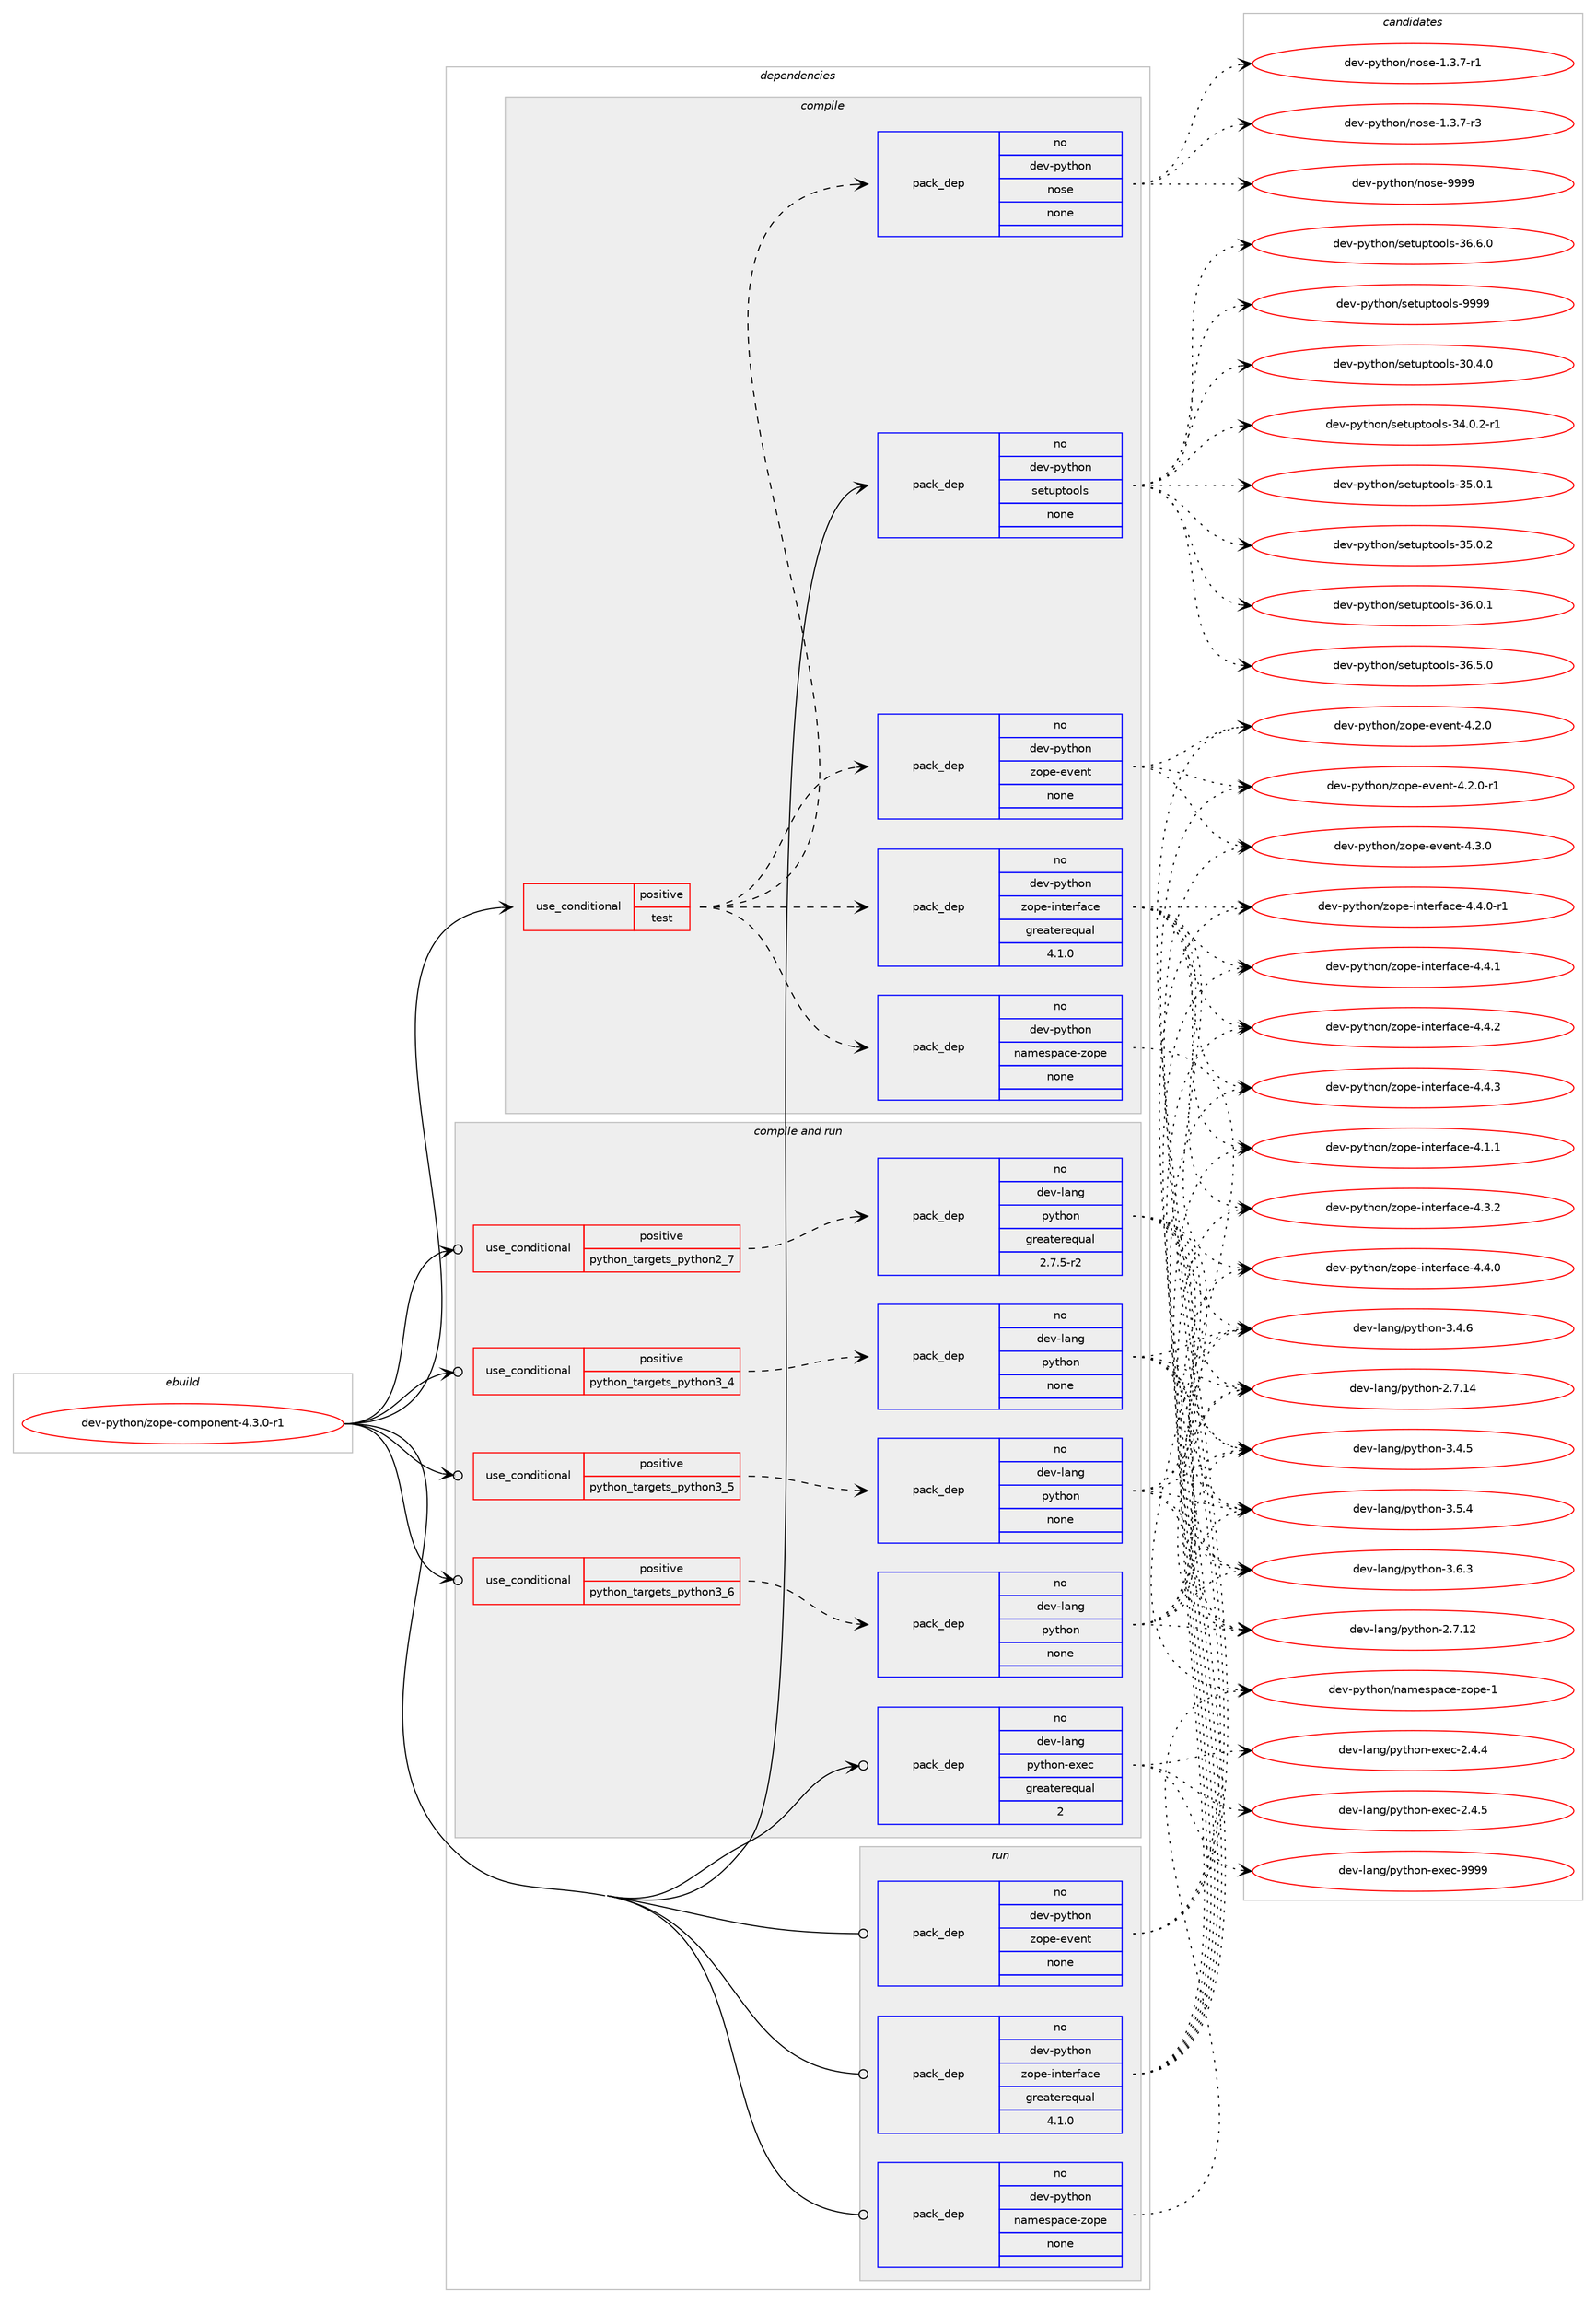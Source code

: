 digraph prolog {

# *************
# Graph options
# *************

newrank=true;
concentrate=true;
compound=true;
graph [rankdir=LR,fontname=Helvetica,fontsize=10,ranksep=1.5];#, ranksep=2.5, nodesep=0.2];
edge  [arrowhead=vee];
node  [fontname=Helvetica,fontsize=10];

# **********
# The ebuild
# **********

subgraph cluster_leftcol {
color=gray;
rank=same;
label=<<i>ebuild</i>>;
id [label="dev-python/zope-component-4.3.0-r1", color=red, width=4, href="../dev-python/zope-component-4.3.0-r1.svg"];
}

# ****************
# The dependencies
# ****************

subgraph cluster_midcol {
color=gray;
label=<<i>dependencies</i>>;
subgraph cluster_compile {
fillcolor="#eeeeee";
style=filled;
label=<<i>compile</i>>;
subgraph cond44100 {
dependency194812 [label=<<TABLE BORDER="0" CELLBORDER="1" CELLSPACING="0" CELLPADDING="4"><TR><TD ROWSPAN="3" CELLPADDING="10">use_conditional</TD></TR><TR><TD>positive</TD></TR><TR><TD>test</TD></TR></TABLE>>, shape=none, color=red];
subgraph pack146747 {
dependency194813 [label=<<TABLE BORDER="0" CELLBORDER="1" CELLSPACING="0" CELLPADDING="4" WIDTH="220"><TR><TD ROWSPAN="6" CELLPADDING="30">pack_dep</TD></TR><TR><TD WIDTH="110">no</TD></TR><TR><TD>dev-python</TD></TR><TR><TD>namespace-zope</TD></TR><TR><TD>none</TD></TR><TR><TD></TD></TR></TABLE>>, shape=none, color=blue];
}
dependency194812:e -> dependency194813:w [weight=20,style="dashed",arrowhead="vee"];
subgraph pack146748 {
dependency194814 [label=<<TABLE BORDER="0" CELLBORDER="1" CELLSPACING="0" CELLPADDING="4" WIDTH="220"><TR><TD ROWSPAN="6" CELLPADDING="30">pack_dep</TD></TR><TR><TD WIDTH="110">no</TD></TR><TR><TD>dev-python</TD></TR><TR><TD>zope-event</TD></TR><TR><TD>none</TD></TR><TR><TD></TD></TR></TABLE>>, shape=none, color=blue];
}
dependency194812:e -> dependency194814:w [weight=20,style="dashed",arrowhead="vee"];
subgraph pack146749 {
dependency194815 [label=<<TABLE BORDER="0" CELLBORDER="1" CELLSPACING="0" CELLPADDING="4" WIDTH="220"><TR><TD ROWSPAN="6" CELLPADDING="30">pack_dep</TD></TR><TR><TD WIDTH="110">no</TD></TR><TR><TD>dev-python</TD></TR><TR><TD>zope-interface</TD></TR><TR><TD>greaterequal</TD></TR><TR><TD>4.1.0</TD></TR></TABLE>>, shape=none, color=blue];
}
dependency194812:e -> dependency194815:w [weight=20,style="dashed",arrowhead="vee"];
subgraph pack146750 {
dependency194816 [label=<<TABLE BORDER="0" CELLBORDER="1" CELLSPACING="0" CELLPADDING="4" WIDTH="220"><TR><TD ROWSPAN="6" CELLPADDING="30">pack_dep</TD></TR><TR><TD WIDTH="110">no</TD></TR><TR><TD>dev-python</TD></TR><TR><TD>nose</TD></TR><TR><TD>none</TD></TR><TR><TD></TD></TR></TABLE>>, shape=none, color=blue];
}
dependency194812:e -> dependency194816:w [weight=20,style="dashed",arrowhead="vee"];
}
id:e -> dependency194812:w [weight=20,style="solid",arrowhead="vee"];
subgraph pack146751 {
dependency194817 [label=<<TABLE BORDER="0" CELLBORDER="1" CELLSPACING="0" CELLPADDING="4" WIDTH="220"><TR><TD ROWSPAN="6" CELLPADDING="30">pack_dep</TD></TR><TR><TD WIDTH="110">no</TD></TR><TR><TD>dev-python</TD></TR><TR><TD>setuptools</TD></TR><TR><TD>none</TD></TR><TR><TD></TD></TR></TABLE>>, shape=none, color=blue];
}
id:e -> dependency194817:w [weight=20,style="solid",arrowhead="vee"];
}
subgraph cluster_compileandrun {
fillcolor="#eeeeee";
style=filled;
label=<<i>compile and run</i>>;
subgraph cond44101 {
dependency194818 [label=<<TABLE BORDER="0" CELLBORDER="1" CELLSPACING="0" CELLPADDING="4"><TR><TD ROWSPAN="3" CELLPADDING="10">use_conditional</TD></TR><TR><TD>positive</TD></TR><TR><TD>python_targets_python2_7</TD></TR></TABLE>>, shape=none, color=red];
subgraph pack146752 {
dependency194819 [label=<<TABLE BORDER="0" CELLBORDER="1" CELLSPACING="0" CELLPADDING="4" WIDTH="220"><TR><TD ROWSPAN="6" CELLPADDING="30">pack_dep</TD></TR><TR><TD WIDTH="110">no</TD></TR><TR><TD>dev-lang</TD></TR><TR><TD>python</TD></TR><TR><TD>greaterequal</TD></TR><TR><TD>2.7.5-r2</TD></TR></TABLE>>, shape=none, color=blue];
}
dependency194818:e -> dependency194819:w [weight=20,style="dashed",arrowhead="vee"];
}
id:e -> dependency194818:w [weight=20,style="solid",arrowhead="odotvee"];
subgraph cond44102 {
dependency194820 [label=<<TABLE BORDER="0" CELLBORDER="1" CELLSPACING="0" CELLPADDING="4"><TR><TD ROWSPAN="3" CELLPADDING="10">use_conditional</TD></TR><TR><TD>positive</TD></TR><TR><TD>python_targets_python3_4</TD></TR></TABLE>>, shape=none, color=red];
subgraph pack146753 {
dependency194821 [label=<<TABLE BORDER="0" CELLBORDER="1" CELLSPACING="0" CELLPADDING="4" WIDTH="220"><TR><TD ROWSPAN="6" CELLPADDING="30">pack_dep</TD></TR><TR><TD WIDTH="110">no</TD></TR><TR><TD>dev-lang</TD></TR><TR><TD>python</TD></TR><TR><TD>none</TD></TR><TR><TD></TD></TR></TABLE>>, shape=none, color=blue];
}
dependency194820:e -> dependency194821:w [weight=20,style="dashed",arrowhead="vee"];
}
id:e -> dependency194820:w [weight=20,style="solid",arrowhead="odotvee"];
subgraph cond44103 {
dependency194822 [label=<<TABLE BORDER="0" CELLBORDER="1" CELLSPACING="0" CELLPADDING="4"><TR><TD ROWSPAN="3" CELLPADDING="10">use_conditional</TD></TR><TR><TD>positive</TD></TR><TR><TD>python_targets_python3_5</TD></TR></TABLE>>, shape=none, color=red];
subgraph pack146754 {
dependency194823 [label=<<TABLE BORDER="0" CELLBORDER="1" CELLSPACING="0" CELLPADDING="4" WIDTH="220"><TR><TD ROWSPAN="6" CELLPADDING="30">pack_dep</TD></TR><TR><TD WIDTH="110">no</TD></TR><TR><TD>dev-lang</TD></TR><TR><TD>python</TD></TR><TR><TD>none</TD></TR><TR><TD></TD></TR></TABLE>>, shape=none, color=blue];
}
dependency194822:e -> dependency194823:w [weight=20,style="dashed",arrowhead="vee"];
}
id:e -> dependency194822:w [weight=20,style="solid",arrowhead="odotvee"];
subgraph cond44104 {
dependency194824 [label=<<TABLE BORDER="0" CELLBORDER="1" CELLSPACING="0" CELLPADDING="4"><TR><TD ROWSPAN="3" CELLPADDING="10">use_conditional</TD></TR><TR><TD>positive</TD></TR><TR><TD>python_targets_python3_6</TD></TR></TABLE>>, shape=none, color=red];
subgraph pack146755 {
dependency194825 [label=<<TABLE BORDER="0" CELLBORDER="1" CELLSPACING="0" CELLPADDING="4" WIDTH="220"><TR><TD ROWSPAN="6" CELLPADDING="30">pack_dep</TD></TR><TR><TD WIDTH="110">no</TD></TR><TR><TD>dev-lang</TD></TR><TR><TD>python</TD></TR><TR><TD>none</TD></TR><TR><TD></TD></TR></TABLE>>, shape=none, color=blue];
}
dependency194824:e -> dependency194825:w [weight=20,style="dashed",arrowhead="vee"];
}
id:e -> dependency194824:w [weight=20,style="solid",arrowhead="odotvee"];
subgraph pack146756 {
dependency194826 [label=<<TABLE BORDER="0" CELLBORDER="1" CELLSPACING="0" CELLPADDING="4" WIDTH="220"><TR><TD ROWSPAN="6" CELLPADDING="30">pack_dep</TD></TR><TR><TD WIDTH="110">no</TD></TR><TR><TD>dev-lang</TD></TR><TR><TD>python-exec</TD></TR><TR><TD>greaterequal</TD></TR><TR><TD>2</TD></TR></TABLE>>, shape=none, color=blue];
}
id:e -> dependency194826:w [weight=20,style="solid",arrowhead="odotvee"];
}
subgraph cluster_run {
fillcolor="#eeeeee";
style=filled;
label=<<i>run</i>>;
subgraph pack146757 {
dependency194827 [label=<<TABLE BORDER="0" CELLBORDER="1" CELLSPACING="0" CELLPADDING="4" WIDTH="220"><TR><TD ROWSPAN="6" CELLPADDING="30">pack_dep</TD></TR><TR><TD WIDTH="110">no</TD></TR><TR><TD>dev-python</TD></TR><TR><TD>namespace-zope</TD></TR><TR><TD>none</TD></TR><TR><TD></TD></TR></TABLE>>, shape=none, color=blue];
}
id:e -> dependency194827:w [weight=20,style="solid",arrowhead="odot"];
subgraph pack146758 {
dependency194828 [label=<<TABLE BORDER="0" CELLBORDER="1" CELLSPACING="0" CELLPADDING="4" WIDTH="220"><TR><TD ROWSPAN="6" CELLPADDING="30">pack_dep</TD></TR><TR><TD WIDTH="110">no</TD></TR><TR><TD>dev-python</TD></TR><TR><TD>zope-event</TD></TR><TR><TD>none</TD></TR><TR><TD></TD></TR></TABLE>>, shape=none, color=blue];
}
id:e -> dependency194828:w [weight=20,style="solid",arrowhead="odot"];
subgraph pack146759 {
dependency194829 [label=<<TABLE BORDER="0" CELLBORDER="1" CELLSPACING="0" CELLPADDING="4" WIDTH="220"><TR><TD ROWSPAN="6" CELLPADDING="30">pack_dep</TD></TR><TR><TD WIDTH="110">no</TD></TR><TR><TD>dev-python</TD></TR><TR><TD>zope-interface</TD></TR><TR><TD>greaterequal</TD></TR><TR><TD>4.1.0</TD></TR></TABLE>>, shape=none, color=blue];
}
id:e -> dependency194829:w [weight=20,style="solid",arrowhead="odot"];
}
}

# **************
# The candidates
# **************

subgraph cluster_choices {
rank=same;
color=gray;
label=<<i>candidates</i>>;

subgraph choice146747 {
color=black;
nodesep=1;
choice1001011184511212111610411111047110971091011151129799101451221111121014549 [label="dev-python/namespace-zope-1", color=red, width=4,href="../dev-python/namespace-zope-1.svg"];
dependency194813:e -> choice1001011184511212111610411111047110971091011151129799101451221111121014549:w [style=dotted,weight="100"];
}
subgraph choice146748 {
color=black;
nodesep=1;
choice100101118451121211161041111104712211111210145101118101110116455246504648 [label="dev-python/zope-event-4.2.0", color=red, width=4,href="../dev-python/zope-event-4.2.0.svg"];
choice1001011184511212111610411111047122111112101451011181011101164552465046484511449 [label="dev-python/zope-event-4.2.0-r1", color=red, width=4,href="../dev-python/zope-event-4.2.0-r1.svg"];
choice100101118451121211161041111104712211111210145101118101110116455246514648 [label="dev-python/zope-event-4.3.0", color=red, width=4,href="../dev-python/zope-event-4.3.0.svg"];
dependency194814:e -> choice100101118451121211161041111104712211111210145101118101110116455246504648:w [style=dotted,weight="100"];
dependency194814:e -> choice1001011184511212111610411111047122111112101451011181011101164552465046484511449:w [style=dotted,weight="100"];
dependency194814:e -> choice100101118451121211161041111104712211111210145101118101110116455246514648:w [style=dotted,weight="100"];
}
subgraph choice146749 {
color=black;
nodesep=1;
choice1001011184511212111610411111047122111112101451051101161011141029799101455246494649 [label="dev-python/zope-interface-4.1.1", color=red, width=4,href="../dev-python/zope-interface-4.1.1.svg"];
choice1001011184511212111610411111047122111112101451051101161011141029799101455246514650 [label="dev-python/zope-interface-4.3.2", color=red, width=4,href="../dev-python/zope-interface-4.3.2.svg"];
choice1001011184511212111610411111047122111112101451051101161011141029799101455246524648 [label="dev-python/zope-interface-4.4.0", color=red, width=4,href="../dev-python/zope-interface-4.4.0.svg"];
choice10010111845112121116104111110471221111121014510511011610111410297991014552465246484511449 [label="dev-python/zope-interface-4.4.0-r1", color=red, width=4,href="../dev-python/zope-interface-4.4.0-r1.svg"];
choice1001011184511212111610411111047122111112101451051101161011141029799101455246524649 [label="dev-python/zope-interface-4.4.1", color=red, width=4,href="../dev-python/zope-interface-4.4.1.svg"];
choice1001011184511212111610411111047122111112101451051101161011141029799101455246524650 [label="dev-python/zope-interface-4.4.2", color=red, width=4,href="../dev-python/zope-interface-4.4.2.svg"];
choice1001011184511212111610411111047122111112101451051101161011141029799101455246524651 [label="dev-python/zope-interface-4.4.3", color=red, width=4,href="../dev-python/zope-interface-4.4.3.svg"];
dependency194815:e -> choice1001011184511212111610411111047122111112101451051101161011141029799101455246494649:w [style=dotted,weight="100"];
dependency194815:e -> choice1001011184511212111610411111047122111112101451051101161011141029799101455246514650:w [style=dotted,weight="100"];
dependency194815:e -> choice1001011184511212111610411111047122111112101451051101161011141029799101455246524648:w [style=dotted,weight="100"];
dependency194815:e -> choice10010111845112121116104111110471221111121014510511011610111410297991014552465246484511449:w [style=dotted,weight="100"];
dependency194815:e -> choice1001011184511212111610411111047122111112101451051101161011141029799101455246524649:w [style=dotted,weight="100"];
dependency194815:e -> choice1001011184511212111610411111047122111112101451051101161011141029799101455246524650:w [style=dotted,weight="100"];
dependency194815:e -> choice1001011184511212111610411111047122111112101451051101161011141029799101455246524651:w [style=dotted,weight="100"];
}
subgraph choice146750 {
color=black;
nodesep=1;
choice10010111845112121116104111110471101111151014549465146554511449 [label="dev-python/nose-1.3.7-r1", color=red, width=4,href="../dev-python/nose-1.3.7-r1.svg"];
choice10010111845112121116104111110471101111151014549465146554511451 [label="dev-python/nose-1.3.7-r3", color=red, width=4,href="../dev-python/nose-1.3.7-r3.svg"];
choice10010111845112121116104111110471101111151014557575757 [label="dev-python/nose-9999", color=red, width=4,href="../dev-python/nose-9999.svg"];
dependency194816:e -> choice10010111845112121116104111110471101111151014549465146554511449:w [style=dotted,weight="100"];
dependency194816:e -> choice10010111845112121116104111110471101111151014549465146554511451:w [style=dotted,weight="100"];
dependency194816:e -> choice10010111845112121116104111110471101111151014557575757:w [style=dotted,weight="100"];
}
subgraph choice146751 {
color=black;
nodesep=1;
choice100101118451121211161041111104711510111611711211611111110811545514846524648 [label="dev-python/setuptools-30.4.0", color=red, width=4,href="../dev-python/setuptools-30.4.0.svg"];
choice1001011184511212111610411111047115101116117112116111111108115455152464846504511449 [label="dev-python/setuptools-34.0.2-r1", color=red, width=4,href="../dev-python/setuptools-34.0.2-r1.svg"];
choice100101118451121211161041111104711510111611711211611111110811545515346484649 [label="dev-python/setuptools-35.0.1", color=red, width=4,href="../dev-python/setuptools-35.0.1.svg"];
choice100101118451121211161041111104711510111611711211611111110811545515346484650 [label="dev-python/setuptools-35.0.2", color=red, width=4,href="../dev-python/setuptools-35.0.2.svg"];
choice100101118451121211161041111104711510111611711211611111110811545515446484649 [label="dev-python/setuptools-36.0.1", color=red, width=4,href="../dev-python/setuptools-36.0.1.svg"];
choice100101118451121211161041111104711510111611711211611111110811545515446534648 [label="dev-python/setuptools-36.5.0", color=red, width=4,href="../dev-python/setuptools-36.5.0.svg"];
choice100101118451121211161041111104711510111611711211611111110811545515446544648 [label="dev-python/setuptools-36.6.0", color=red, width=4,href="../dev-python/setuptools-36.6.0.svg"];
choice10010111845112121116104111110471151011161171121161111111081154557575757 [label="dev-python/setuptools-9999", color=red, width=4,href="../dev-python/setuptools-9999.svg"];
dependency194817:e -> choice100101118451121211161041111104711510111611711211611111110811545514846524648:w [style=dotted,weight="100"];
dependency194817:e -> choice1001011184511212111610411111047115101116117112116111111108115455152464846504511449:w [style=dotted,weight="100"];
dependency194817:e -> choice100101118451121211161041111104711510111611711211611111110811545515346484649:w [style=dotted,weight="100"];
dependency194817:e -> choice100101118451121211161041111104711510111611711211611111110811545515346484650:w [style=dotted,weight="100"];
dependency194817:e -> choice100101118451121211161041111104711510111611711211611111110811545515446484649:w [style=dotted,weight="100"];
dependency194817:e -> choice100101118451121211161041111104711510111611711211611111110811545515446534648:w [style=dotted,weight="100"];
dependency194817:e -> choice100101118451121211161041111104711510111611711211611111110811545515446544648:w [style=dotted,weight="100"];
dependency194817:e -> choice10010111845112121116104111110471151011161171121161111111081154557575757:w [style=dotted,weight="100"];
}
subgraph choice146752 {
color=black;
nodesep=1;
choice10010111845108971101034711212111610411111045504655464950 [label="dev-lang/python-2.7.12", color=red, width=4,href="../dev-lang/python-2.7.12.svg"];
choice10010111845108971101034711212111610411111045504655464952 [label="dev-lang/python-2.7.14", color=red, width=4,href="../dev-lang/python-2.7.14.svg"];
choice100101118451089711010347112121116104111110455146524653 [label="dev-lang/python-3.4.5", color=red, width=4,href="../dev-lang/python-3.4.5.svg"];
choice100101118451089711010347112121116104111110455146524654 [label="dev-lang/python-3.4.6", color=red, width=4,href="../dev-lang/python-3.4.6.svg"];
choice100101118451089711010347112121116104111110455146534652 [label="dev-lang/python-3.5.4", color=red, width=4,href="../dev-lang/python-3.5.4.svg"];
choice100101118451089711010347112121116104111110455146544651 [label="dev-lang/python-3.6.3", color=red, width=4,href="../dev-lang/python-3.6.3.svg"];
dependency194819:e -> choice10010111845108971101034711212111610411111045504655464950:w [style=dotted,weight="100"];
dependency194819:e -> choice10010111845108971101034711212111610411111045504655464952:w [style=dotted,weight="100"];
dependency194819:e -> choice100101118451089711010347112121116104111110455146524653:w [style=dotted,weight="100"];
dependency194819:e -> choice100101118451089711010347112121116104111110455146524654:w [style=dotted,weight="100"];
dependency194819:e -> choice100101118451089711010347112121116104111110455146534652:w [style=dotted,weight="100"];
dependency194819:e -> choice100101118451089711010347112121116104111110455146544651:w [style=dotted,weight="100"];
}
subgraph choice146753 {
color=black;
nodesep=1;
choice10010111845108971101034711212111610411111045504655464950 [label="dev-lang/python-2.7.12", color=red, width=4,href="../dev-lang/python-2.7.12.svg"];
choice10010111845108971101034711212111610411111045504655464952 [label="dev-lang/python-2.7.14", color=red, width=4,href="../dev-lang/python-2.7.14.svg"];
choice100101118451089711010347112121116104111110455146524653 [label="dev-lang/python-3.4.5", color=red, width=4,href="../dev-lang/python-3.4.5.svg"];
choice100101118451089711010347112121116104111110455146524654 [label="dev-lang/python-3.4.6", color=red, width=4,href="../dev-lang/python-3.4.6.svg"];
choice100101118451089711010347112121116104111110455146534652 [label="dev-lang/python-3.5.4", color=red, width=4,href="../dev-lang/python-3.5.4.svg"];
choice100101118451089711010347112121116104111110455146544651 [label="dev-lang/python-3.6.3", color=red, width=4,href="../dev-lang/python-3.6.3.svg"];
dependency194821:e -> choice10010111845108971101034711212111610411111045504655464950:w [style=dotted,weight="100"];
dependency194821:e -> choice10010111845108971101034711212111610411111045504655464952:w [style=dotted,weight="100"];
dependency194821:e -> choice100101118451089711010347112121116104111110455146524653:w [style=dotted,weight="100"];
dependency194821:e -> choice100101118451089711010347112121116104111110455146524654:w [style=dotted,weight="100"];
dependency194821:e -> choice100101118451089711010347112121116104111110455146534652:w [style=dotted,weight="100"];
dependency194821:e -> choice100101118451089711010347112121116104111110455146544651:w [style=dotted,weight="100"];
}
subgraph choice146754 {
color=black;
nodesep=1;
choice10010111845108971101034711212111610411111045504655464950 [label="dev-lang/python-2.7.12", color=red, width=4,href="../dev-lang/python-2.7.12.svg"];
choice10010111845108971101034711212111610411111045504655464952 [label="dev-lang/python-2.7.14", color=red, width=4,href="../dev-lang/python-2.7.14.svg"];
choice100101118451089711010347112121116104111110455146524653 [label="dev-lang/python-3.4.5", color=red, width=4,href="../dev-lang/python-3.4.5.svg"];
choice100101118451089711010347112121116104111110455146524654 [label="dev-lang/python-3.4.6", color=red, width=4,href="../dev-lang/python-3.4.6.svg"];
choice100101118451089711010347112121116104111110455146534652 [label="dev-lang/python-3.5.4", color=red, width=4,href="../dev-lang/python-3.5.4.svg"];
choice100101118451089711010347112121116104111110455146544651 [label="dev-lang/python-3.6.3", color=red, width=4,href="../dev-lang/python-3.6.3.svg"];
dependency194823:e -> choice10010111845108971101034711212111610411111045504655464950:w [style=dotted,weight="100"];
dependency194823:e -> choice10010111845108971101034711212111610411111045504655464952:w [style=dotted,weight="100"];
dependency194823:e -> choice100101118451089711010347112121116104111110455146524653:w [style=dotted,weight="100"];
dependency194823:e -> choice100101118451089711010347112121116104111110455146524654:w [style=dotted,weight="100"];
dependency194823:e -> choice100101118451089711010347112121116104111110455146534652:w [style=dotted,weight="100"];
dependency194823:e -> choice100101118451089711010347112121116104111110455146544651:w [style=dotted,weight="100"];
}
subgraph choice146755 {
color=black;
nodesep=1;
choice10010111845108971101034711212111610411111045504655464950 [label="dev-lang/python-2.7.12", color=red, width=4,href="../dev-lang/python-2.7.12.svg"];
choice10010111845108971101034711212111610411111045504655464952 [label="dev-lang/python-2.7.14", color=red, width=4,href="../dev-lang/python-2.7.14.svg"];
choice100101118451089711010347112121116104111110455146524653 [label="dev-lang/python-3.4.5", color=red, width=4,href="../dev-lang/python-3.4.5.svg"];
choice100101118451089711010347112121116104111110455146524654 [label="dev-lang/python-3.4.6", color=red, width=4,href="../dev-lang/python-3.4.6.svg"];
choice100101118451089711010347112121116104111110455146534652 [label="dev-lang/python-3.5.4", color=red, width=4,href="../dev-lang/python-3.5.4.svg"];
choice100101118451089711010347112121116104111110455146544651 [label="dev-lang/python-3.6.3", color=red, width=4,href="../dev-lang/python-3.6.3.svg"];
dependency194825:e -> choice10010111845108971101034711212111610411111045504655464950:w [style=dotted,weight="100"];
dependency194825:e -> choice10010111845108971101034711212111610411111045504655464952:w [style=dotted,weight="100"];
dependency194825:e -> choice100101118451089711010347112121116104111110455146524653:w [style=dotted,weight="100"];
dependency194825:e -> choice100101118451089711010347112121116104111110455146524654:w [style=dotted,weight="100"];
dependency194825:e -> choice100101118451089711010347112121116104111110455146534652:w [style=dotted,weight="100"];
dependency194825:e -> choice100101118451089711010347112121116104111110455146544651:w [style=dotted,weight="100"];
}
subgraph choice146756 {
color=black;
nodesep=1;
choice1001011184510897110103471121211161041111104510112010199455046524652 [label="dev-lang/python-exec-2.4.4", color=red, width=4,href="../dev-lang/python-exec-2.4.4.svg"];
choice1001011184510897110103471121211161041111104510112010199455046524653 [label="dev-lang/python-exec-2.4.5", color=red, width=4,href="../dev-lang/python-exec-2.4.5.svg"];
choice10010111845108971101034711212111610411111045101120101994557575757 [label="dev-lang/python-exec-9999", color=red, width=4,href="../dev-lang/python-exec-9999.svg"];
dependency194826:e -> choice1001011184510897110103471121211161041111104510112010199455046524652:w [style=dotted,weight="100"];
dependency194826:e -> choice1001011184510897110103471121211161041111104510112010199455046524653:w [style=dotted,weight="100"];
dependency194826:e -> choice10010111845108971101034711212111610411111045101120101994557575757:w [style=dotted,weight="100"];
}
subgraph choice146757 {
color=black;
nodesep=1;
choice1001011184511212111610411111047110971091011151129799101451221111121014549 [label="dev-python/namespace-zope-1", color=red, width=4,href="../dev-python/namespace-zope-1.svg"];
dependency194827:e -> choice1001011184511212111610411111047110971091011151129799101451221111121014549:w [style=dotted,weight="100"];
}
subgraph choice146758 {
color=black;
nodesep=1;
choice100101118451121211161041111104712211111210145101118101110116455246504648 [label="dev-python/zope-event-4.2.0", color=red, width=4,href="../dev-python/zope-event-4.2.0.svg"];
choice1001011184511212111610411111047122111112101451011181011101164552465046484511449 [label="dev-python/zope-event-4.2.0-r1", color=red, width=4,href="../dev-python/zope-event-4.2.0-r1.svg"];
choice100101118451121211161041111104712211111210145101118101110116455246514648 [label="dev-python/zope-event-4.3.0", color=red, width=4,href="../dev-python/zope-event-4.3.0.svg"];
dependency194828:e -> choice100101118451121211161041111104712211111210145101118101110116455246504648:w [style=dotted,weight="100"];
dependency194828:e -> choice1001011184511212111610411111047122111112101451011181011101164552465046484511449:w [style=dotted,weight="100"];
dependency194828:e -> choice100101118451121211161041111104712211111210145101118101110116455246514648:w [style=dotted,weight="100"];
}
subgraph choice146759 {
color=black;
nodesep=1;
choice1001011184511212111610411111047122111112101451051101161011141029799101455246494649 [label="dev-python/zope-interface-4.1.1", color=red, width=4,href="../dev-python/zope-interface-4.1.1.svg"];
choice1001011184511212111610411111047122111112101451051101161011141029799101455246514650 [label="dev-python/zope-interface-4.3.2", color=red, width=4,href="../dev-python/zope-interface-4.3.2.svg"];
choice1001011184511212111610411111047122111112101451051101161011141029799101455246524648 [label="dev-python/zope-interface-4.4.0", color=red, width=4,href="../dev-python/zope-interface-4.4.0.svg"];
choice10010111845112121116104111110471221111121014510511011610111410297991014552465246484511449 [label="dev-python/zope-interface-4.4.0-r1", color=red, width=4,href="../dev-python/zope-interface-4.4.0-r1.svg"];
choice1001011184511212111610411111047122111112101451051101161011141029799101455246524649 [label="dev-python/zope-interface-4.4.1", color=red, width=4,href="../dev-python/zope-interface-4.4.1.svg"];
choice1001011184511212111610411111047122111112101451051101161011141029799101455246524650 [label="dev-python/zope-interface-4.4.2", color=red, width=4,href="../dev-python/zope-interface-4.4.2.svg"];
choice1001011184511212111610411111047122111112101451051101161011141029799101455246524651 [label="dev-python/zope-interface-4.4.3", color=red, width=4,href="../dev-python/zope-interface-4.4.3.svg"];
dependency194829:e -> choice1001011184511212111610411111047122111112101451051101161011141029799101455246494649:w [style=dotted,weight="100"];
dependency194829:e -> choice1001011184511212111610411111047122111112101451051101161011141029799101455246514650:w [style=dotted,weight="100"];
dependency194829:e -> choice1001011184511212111610411111047122111112101451051101161011141029799101455246524648:w [style=dotted,weight="100"];
dependency194829:e -> choice10010111845112121116104111110471221111121014510511011610111410297991014552465246484511449:w [style=dotted,weight="100"];
dependency194829:e -> choice1001011184511212111610411111047122111112101451051101161011141029799101455246524649:w [style=dotted,weight="100"];
dependency194829:e -> choice1001011184511212111610411111047122111112101451051101161011141029799101455246524650:w [style=dotted,weight="100"];
dependency194829:e -> choice1001011184511212111610411111047122111112101451051101161011141029799101455246524651:w [style=dotted,weight="100"];
}
}

}
